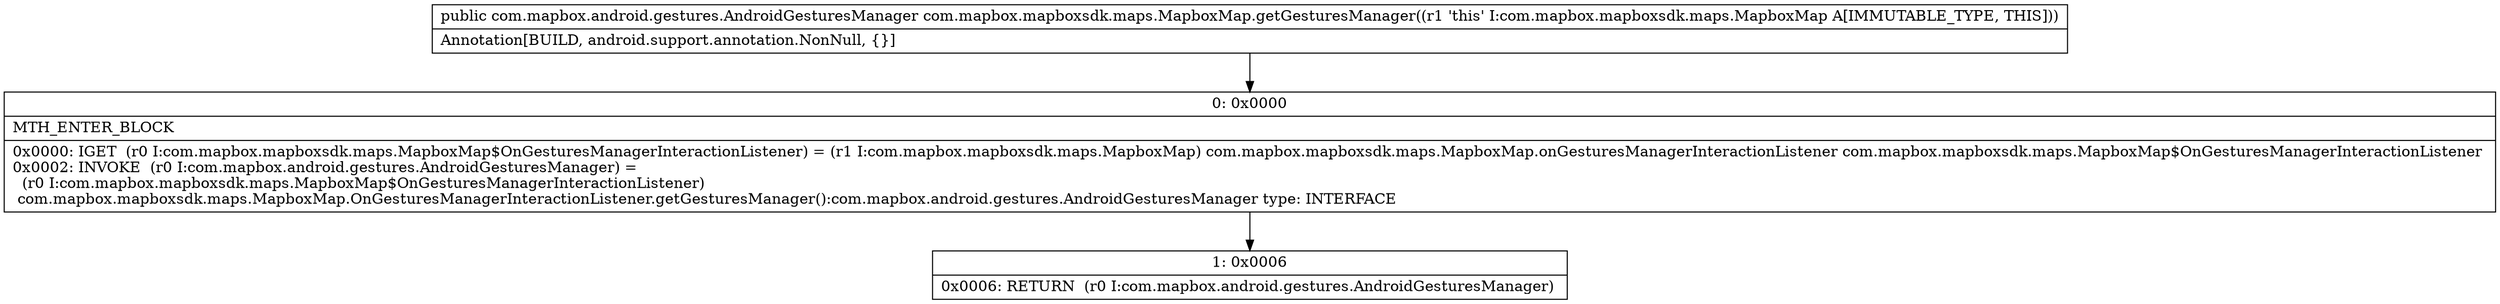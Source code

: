 digraph "CFG forcom.mapbox.mapboxsdk.maps.MapboxMap.getGesturesManager()Lcom\/mapbox\/android\/gestures\/AndroidGesturesManager;" {
Node_0 [shape=record,label="{0\:\ 0x0000|MTH_ENTER_BLOCK\l|0x0000: IGET  (r0 I:com.mapbox.mapboxsdk.maps.MapboxMap$OnGesturesManagerInteractionListener) = (r1 I:com.mapbox.mapboxsdk.maps.MapboxMap) com.mapbox.mapboxsdk.maps.MapboxMap.onGesturesManagerInteractionListener com.mapbox.mapboxsdk.maps.MapboxMap$OnGesturesManagerInteractionListener \l0x0002: INVOKE  (r0 I:com.mapbox.android.gestures.AndroidGesturesManager) = \l  (r0 I:com.mapbox.mapboxsdk.maps.MapboxMap$OnGesturesManagerInteractionListener)\l com.mapbox.mapboxsdk.maps.MapboxMap.OnGesturesManagerInteractionListener.getGesturesManager():com.mapbox.android.gestures.AndroidGesturesManager type: INTERFACE \l}"];
Node_1 [shape=record,label="{1\:\ 0x0006|0x0006: RETURN  (r0 I:com.mapbox.android.gestures.AndroidGesturesManager) \l}"];
MethodNode[shape=record,label="{public com.mapbox.android.gestures.AndroidGesturesManager com.mapbox.mapboxsdk.maps.MapboxMap.getGesturesManager((r1 'this' I:com.mapbox.mapboxsdk.maps.MapboxMap A[IMMUTABLE_TYPE, THIS]))  | Annotation[BUILD, android.support.annotation.NonNull, \{\}]\l}"];
MethodNode -> Node_0;
Node_0 -> Node_1;
}

